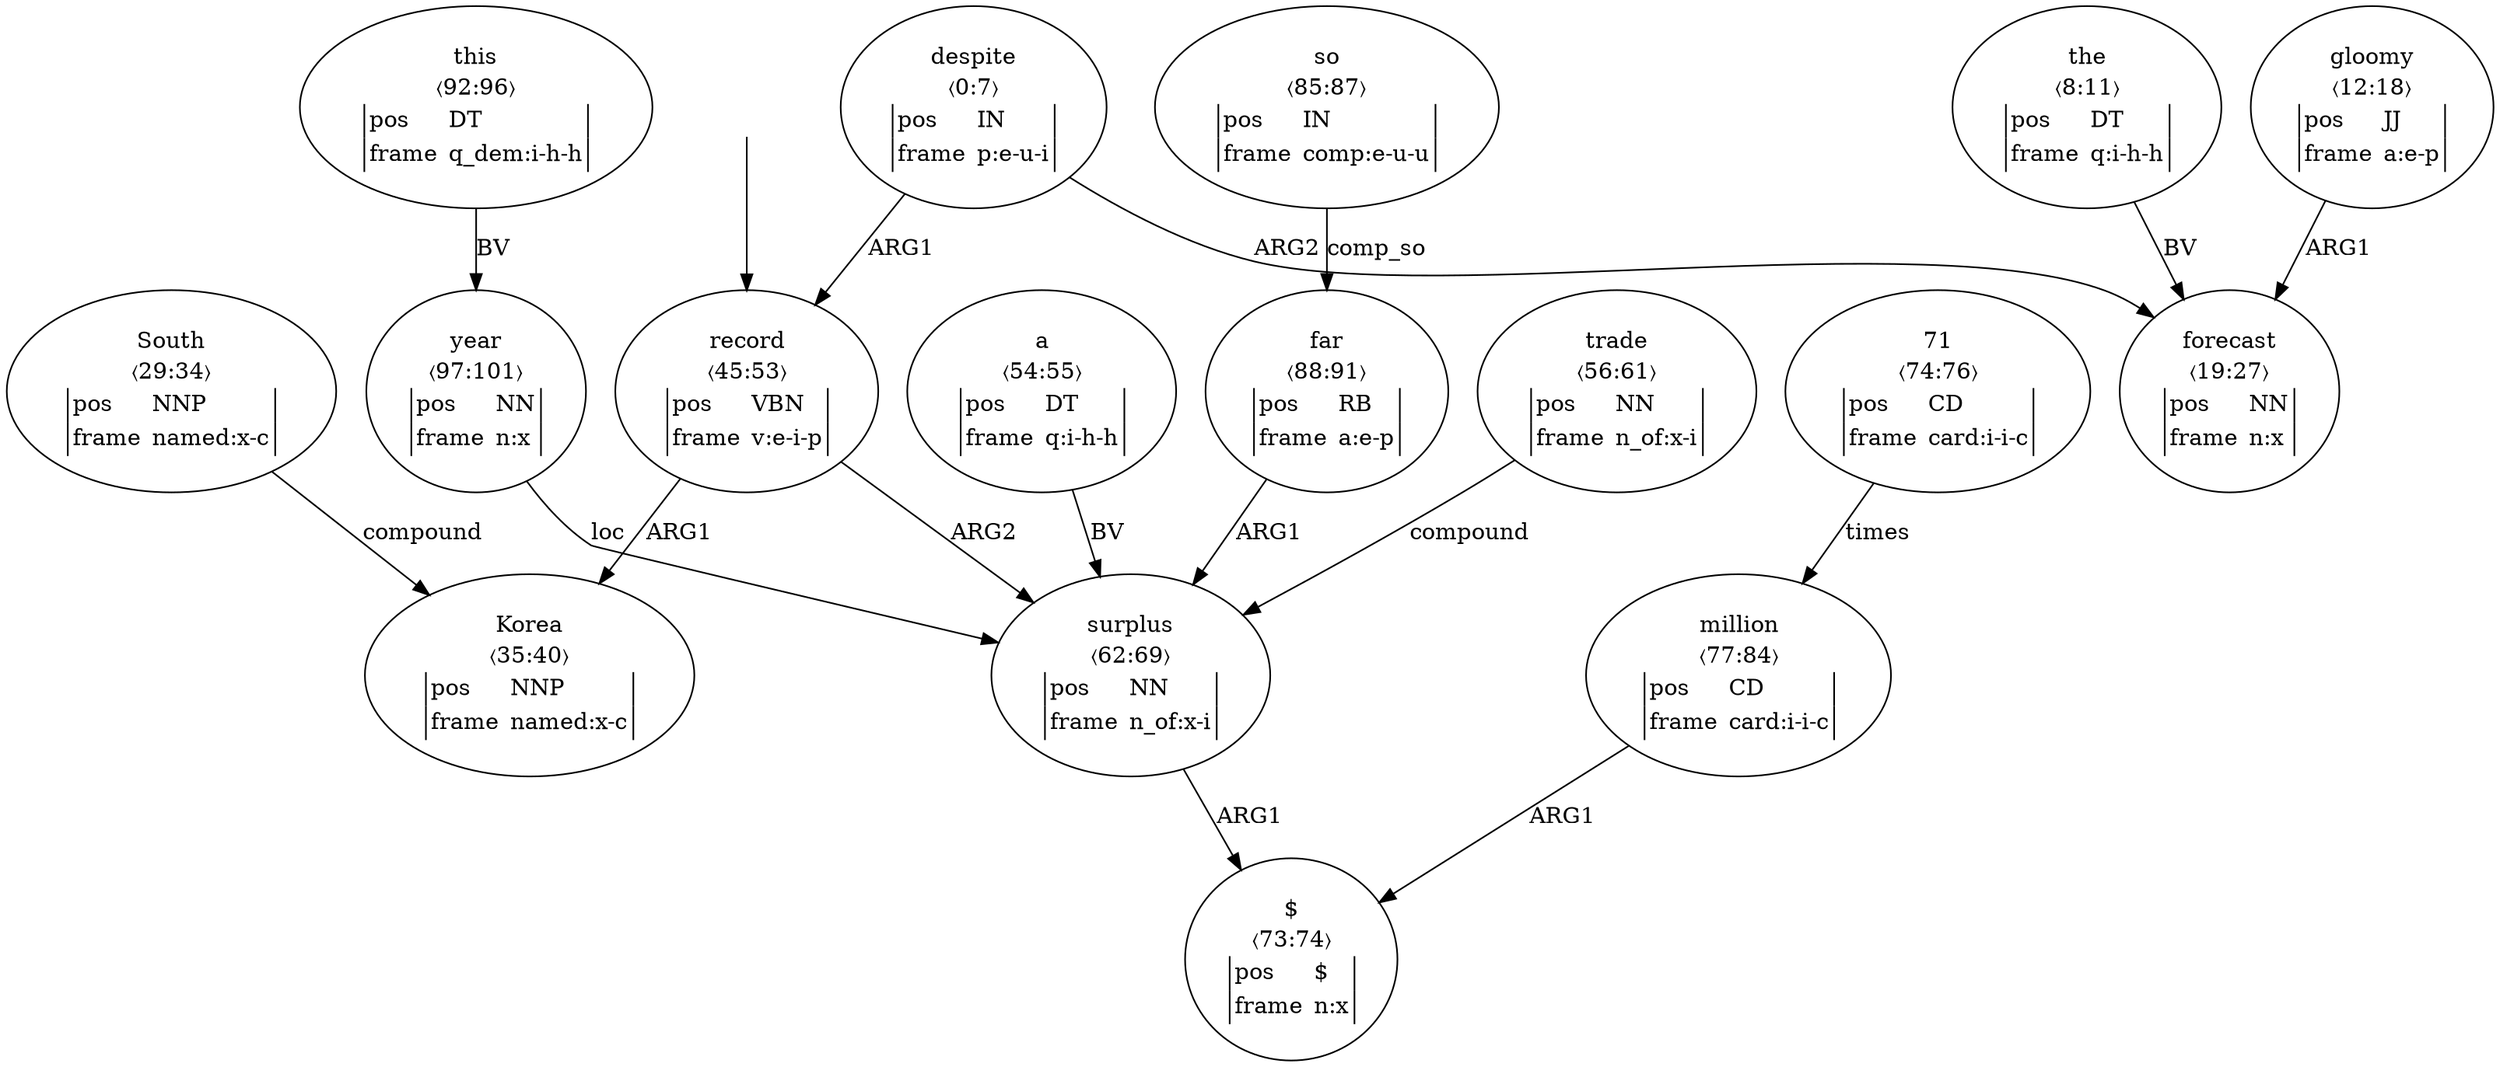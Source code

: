 digraph "20011006" {
  top [ style=invis ];
  top -> 8;
  0 [ label=<<table align="center" border="0" cellspacing="0"><tr><td colspan="2">despite</td></tr><tr><td colspan="2">〈0:7〉</td></tr><tr><td sides="l" border="1" align="left">pos</td><td sides="r" border="1" align="left">IN</td></tr><tr><td sides="l" border="1" align="left">frame</td><td sides="r" border="1" align="left">p:e-u-i</td></tr></table>> ];
  1 [ label=<<table align="center" border="0" cellspacing="0"><tr><td colspan="2">the</td></tr><tr><td colspan="2">〈8:11〉</td></tr><tr><td sides="l" border="1" align="left">pos</td><td sides="r" border="1" align="left">DT</td></tr><tr><td sides="l" border="1" align="left">frame</td><td sides="r" border="1" align="left">q:i-h-h</td></tr></table>> ];
  2 [ label=<<table align="center" border="0" cellspacing="0"><tr><td colspan="2">gloomy</td></tr><tr><td colspan="2">〈12:18〉</td></tr><tr><td sides="l" border="1" align="left">pos</td><td sides="r" border="1" align="left">JJ</td></tr><tr><td sides="l" border="1" align="left">frame</td><td sides="r" border="1" align="left">a:e-p</td></tr></table>> ];
  3 [ label=<<table align="center" border="0" cellspacing="0"><tr><td colspan="2">forecast</td></tr><tr><td colspan="2">〈19:27〉</td></tr><tr><td sides="l" border="1" align="left">pos</td><td sides="r" border="1" align="left">NN</td></tr><tr><td sides="l" border="1" align="left">frame</td><td sides="r" border="1" align="left">n:x</td></tr></table>> ];
  5 [ label=<<table align="center" border="0" cellspacing="0"><tr><td colspan="2">South</td></tr><tr><td colspan="2">〈29:34〉</td></tr><tr><td sides="l" border="1" align="left">pos</td><td sides="r" border="1" align="left">NNP</td></tr><tr><td sides="l" border="1" align="left">frame</td><td sides="r" border="1" align="left">named:x-c</td></tr></table>> ];
  6 [ label=<<table align="center" border="0" cellspacing="0"><tr><td colspan="2">Korea</td></tr><tr><td colspan="2">〈35:40〉</td></tr><tr><td sides="l" border="1" align="left">pos</td><td sides="r" border="1" align="left">NNP</td></tr><tr><td sides="l" border="1" align="left">frame</td><td sides="r" border="1" align="left">named:x-c</td></tr></table>> ];
  8 [ label=<<table align="center" border="0" cellspacing="0"><tr><td colspan="2">record</td></tr><tr><td colspan="2">〈45:53〉</td></tr><tr><td sides="l" border="1" align="left">pos</td><td sides="r" border="1" align="left">VBN</td></tr><tr><td sides="l" border="1" align="left">frame</td><td sides="r" border="1" align="left">v:e-i-p</td></tr></table>> ];
  9 [ label=<<table align="center" border="0" cellspacing="0"><tr><td colspan="2">a</td></tr><tr><td colspan="2">〈54:55〉</td></tr><tr><td sides="l" border="1" align="left">pos</td><td sides="r" border="1" align="left">DT</td></tr><tr><td sides="l" border="1" align="left">frame</td><td sides="r" border="1" align="left">q:i-h-h</td></tr></table>> ];
  10 [ label=<<table align="center" border="0" cellspacing="0"><tr><td colspan="2">trade</td></tr><tr><td colspan="2">〈56:61〉</td></tr><tr><td sides="l" border="1" align="left">pos</td><td sides="r" border="1" align="left">NN</td></tr><tr><td sides="l" border="1" align="left">frame</td><td sides="r" border="1" align="left">n_of:x-i</td></tr></table>> ];
  11 [ label=<<table align="center" border="0" cellspacing="0"><tr><td colspan="2">surplus</td></tr><tr><td colspan="2">〈62:69〉</td></tr><tr><td sides="l" border="1" align="left">pos</td><td sides="r" border="1" align="left">NN</td></tr><tr><td sides="l" border="1" align="left">frame</td><td sides="r" border="1" align="left">n_of:x-i</td></tr></table>> ];
  13 [ label=<<table align="center" border="0" cellspacing="0"><tr><td colspan="2">$</td></tr><tr><td colspan="2">〈73:74〉</td></tr><tr><td sides="l" border="1" align="left">pos</td><td sides="r" border="1" align="left">$</td></tr><tr><td sides="l" border="1" align="left">frame</td><td sides="r" border="1" align="left">n:x</td></tr></table>> ];
  14 [ label=<<table align="center" border="0" cellspacing="0"><tr><td colspan="2">71</td></tr><tr><td colspan="2">〈74:76〉</td></tr><tr><td sides="l" border="1" align="left">pos</td><td sides="r" border="1" align="left">CD</td></tr><tr><td sides="l" border="1" align="left">frame</td><td sides="r" border="1" align="left">card:i-i-c</td></tr></table>> ];
  15 [ label=<<table align="center" border="0" cellspacing="0"><tr><td colspan="2">million</td></tr><tr><td colspan="2">〈77:84〉</td></tr><tr><td sides="l" border="1" align="left">pos</td><td sides="r" border="1" align="left">CD</td></tr><tr><td sides="l" border="1" align="left">frame</td><td sides="r" border="1" align="left">card:i-i-c</td></tr></table>> ];
  16 [ label=<<table align="center" border="0" cellspacing="0"><tr><td colspan="2">so</td></tr><tr><td colspan="2">〈85:87〉</td></tr><tr><td sides="l" border="1" align="left">pos</td><td sides="r" border="1" align="left">IN</td></tr><tr><td sides="l" border="1" align="left">frame</td><td sides="r" border="1" align="left">comp:e-u-u</td></tr></table>> ];
  17 [ label=<<table align="center" border="0" cellspacing="0"><tr><td colspan="2">far</td></tr><tr><td colspan="2">〈88:91〉</td></tr><tr><td sides="l" border="1" align="left">pos</td><td sides="r" border="1" align="left">RB</td></tr><tr><td sides="l" border="1" align="left">frame</td><td sides="r" border="1" align="left">a:e-p</td></tr></table>> ];
  18 [ label=<<table align="center" border="0" cellspacing="0"><tr><td colspan="2">this</td></tr><tr><td colspan="2">〈92:96〉</td></tr><tr><td sides="l" border="1" align="left">pos</td><td sides="r" border="1" align="left">DT</td></tr><tr><td sides="l" border="1" align="left">frame</td><td sides="r" border="1" align="left">q_dem:i-h-h</td></tr></table>> ];
  19 [ label=<<table align="center" border="0" cellspacing="0"><tr><td colspan="2">year</td></tr><tr><td colspan="2">〈97:101〉</td></tr><tr><td sides="l" border="1" align="left">pos</td><td sides="r" border="1" align="left">NN</td></tr><tr><td sides="l" border="1" align="left">frame</td><td sides="r" border="1" align="left">n:x</td></tr></table>> ];
  0 -> 8 [ label="ARG1" ];
  15 -> 13 [ label="ARG1" ];
  11 -> 13 [ label="ARG1" ];
  16 -> 17 [ label="comp_so" ];
  2 -> 3 [ label="ARG1" ];
  18 -> 19 [ label="BV" ];
  14 -> 15 [ label="times" ];
  5 -> 6 [ label="compound" ];
  8 -> 6 [ label="ARG1" ];
  0 -> 3 [ label="ARG2" ];
  8 -> 11 [ label="ARG2" ];
  10 -> 11 [ label="compound" ];
  9 -> 11 [ label="BV" ];
  17 -> 11 [ label="ARG1" ];
  1 -> 3 [ label="BV" ];
  19 -> 11 [ label="loc" ];
}

